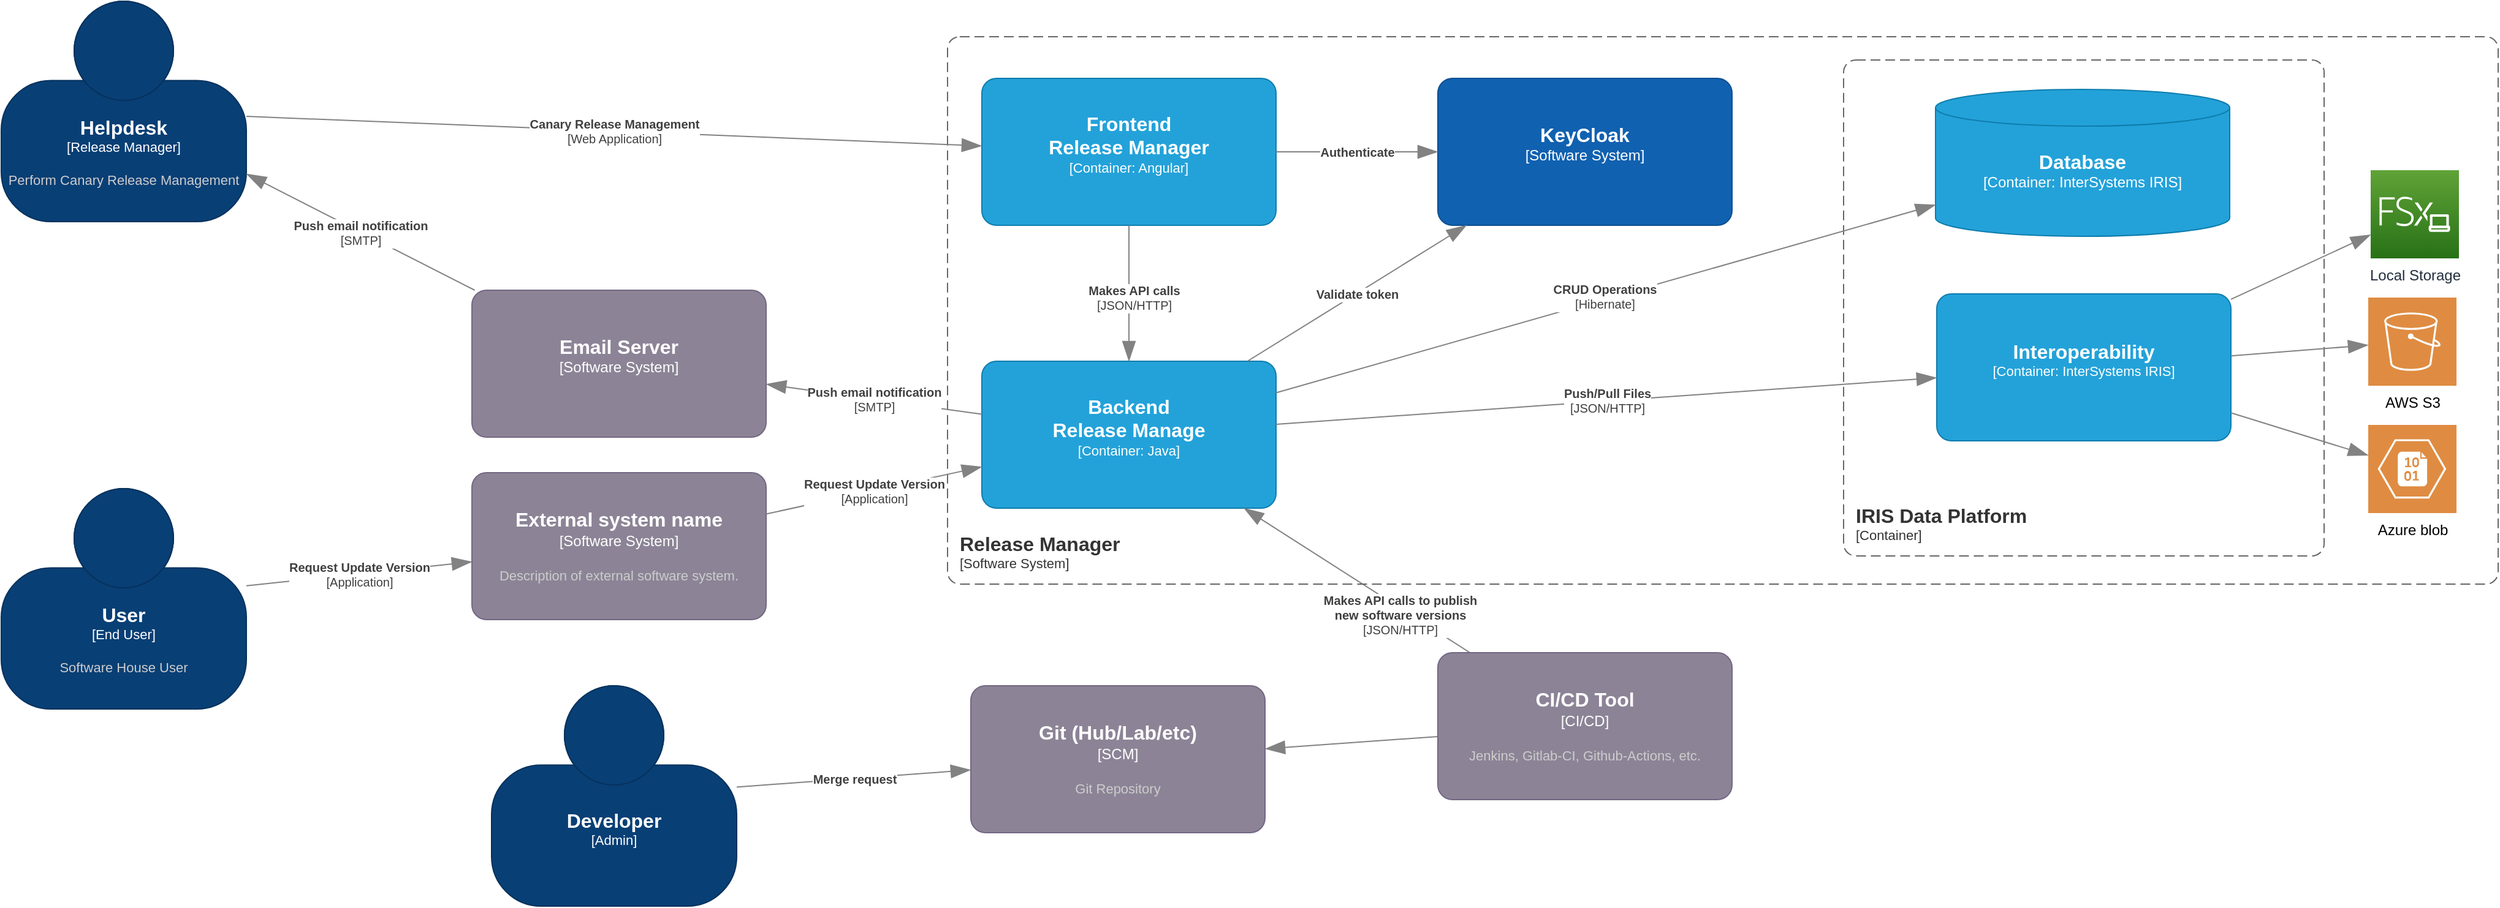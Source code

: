 <mxfile version="22.1.2" type="device" pages="2">
  <diagram name="C4 v2" id="Rm9nsDTUL99_mJDLzbuV">
    <mxGraphModel dx="1850" dy="601" grid="0" gridSize="10" guides="1" tooltips="1" connect="1" arrows="1" fold="1" page="0" pageScale="1" pageWidth="850" pageHeight="1100" math="0" shadow="0">
      <root>
        <mxCell id="OidycFPnf3PWo2gIwjQg-0" />
        <mxCell id="OidycFPnf3PWo2gIwjQg-1" parent="OidycFPnf3PWo2gIwjQg-0" />
        <object placeholders="1" c4Name="Frontend&#xa;Release Manager" c4Type="Container" c4Technology="Angular" c4Description="" label="&lt;font style=&quot;font-size: 16px&quot;&gt;&lt;b&gt;%c4Name%&lt;/b&gt;&lt;/font&gt;&lt;div&gt;[%c4Type%: %c4Technology%]&lt;/div&gt;&lt;br&gt;&lt;div&gt;&lt;font style=&quot;font-size: 11px&quot;&gt;&lt;font color=&quot;#E6E6E6&quot;&gt;%c4Description%&lt;/font&gt;&lt;/div&gt;" id="OidycFPnf3PWo2gIwjQg-2">
          <mxCell style="rounded=1;whiteSpace=wrap;html=1;fontSize=11;labelBackgroundColor=none;fillColor=#23A2D9;fontColor=#ffffff;align=center;arcSize=10;strokeColor=#0E7DAD;metaEdit=1;resizable=0;points=[[0.25,0,0],[0.5,0,0],[0.75,0,0],[1,0.25,0],[1,0.5,0],[1,0.75,0],[0.75,1,0],[0.5,1,0],[0.25,1,0],[0,0.75,0],[0,0.5,0],[0,0.25,0]];" parent="OidycFPnf3PWo2gIwjQg-1" vertex="1">
            <mxGeometry x="175" y="232" width="240" height="120" as="geometry" />
          </mxCell>
        </object>
        <object placeholders="1" c4Name="Backend&#xa;Release Manage" c4Type="Container" c4Technology="Java" c4Description="" label="&lt;font style=&quot;font-size: 16px&quot;&gt;&lt;b&gt;%c4Name%&lt;/b&gt;&lt;/font&gt;&lt;div&gt;[%c4Type%: %c4Technology%]&lt;/div&gt;&lt;br&gt;&lt;div&gt;&lt;font style=&quot;font-size: 11px&quot;&gt;&lt;font color=&quot;#E6E6E6&quot;&gt;%c4Description%&lt;/font&gt;&lt;/div&gt;" id="OidycFPnf3PWo2gIwjQg-3">
          <mxCell style="rounded=1;whiteSpace=wrap;html=1;fontSize=11;labelBackgroundColor=none;fillColor=#23A2D9;fontColor=#ffffff;align=center;arcSize=10;strokeColor=#0E7DAD;metaEdit=1;resizable=0;points=[[0.25,0,0],[0.5,0,0],[0.75,0,0],[1,0.25,0],[1,0.5,0],[1,0.75,0],[0.75,1,0],[0.5,1,0],[0.25,1,0],[0,0.75,0],[0,0.5,0],[0,0.25,0]];" parent="OidycFPnf3PWo2gIwjQg-1" vertex="1">
            <mxGeometry x="175" y="463" width="240" height="120" as="geometry" />
          </mxCell>
        </object>
        <object placeholders="1" c4Name="KeyCloak" c4Type="Software System" c4Description="" label="&lt;font style=&quot;font-size: 16px&quot;&gt;&lt;b&gt;%c4Name%&lt;/b&gt;&lt;/font&gt;&lt;div&gt;[%c4Type%]&lt;/div&gt;&lt;br&gt;&lt;div&gt;&lt;font style=&quot;font-size: 11px&quot;&gt;&lt;font color=&quot;#cccccc&quot;&gt;%c4Description%&lt;/font&gt;&lt;/div&gt;" id="OidycFPnf3PWo2gIwjQg-4">
          <mxCell style="rounded=1;whiteSpace=wrap;html=1;labelBackgroundColor=none;fillColor=#1061B0;fontColor=#ffffff;align=center;arcSize=10;strokeColor=#0D5091;metaEdit=1;resizable=0;points=[[0.25,0,0],[0.5,0,0],[0.75,0,0],[1,0.25,0],[1,0.5,0],[1,0.75,0],[0.75,1,0],[0.5,1,0],[0.25,1,0],[0,0.75,0],[0,0.5,0],[0,0.25,0]];" parent="OidycFPnf3PWo2gIwjQg-1" vertex="1">
            <mxGeometry x="547" y="232" width="240" height="120" as="geometry" />
          </mxCell>
        </object>
        <object placeholders="1" c4Type="Database" c4Container="Container" c4Technology="InterSystems IRIS" c4Description="" label="&lt;font style=&quot;font-size: 16px&quot;&gt;&lt;b&gt;%c4Type%&lt;/b&gt;&lt;/font&gt;&lt;div&gt;[%c4Container%:&amp;nbsp;%c4Technology%]&lt;/div&gt;&lt;br&gt;&lt;div&gt;&lt;font style=&quot;font-size: 11px&quot;&gt;&lt;font color=&quot;#E6E6E6&quot;&gt;%c4Description%&lt;/font&gt;&lt;/div&gt;" id="OidycFPnf3PWo2gIwjQg-5">
          <mxCell style="shape=cylinder3;size=15;whiteSpace=wrap;html=1;boundedLbl=1;rounded=0;labelBackgroundColor=none;fillColor=#23A2D9;fontSize=12;fontColor=#ffffff;align=center;strokeColor=#0E7DAD;metaEdit=1;points=[[0.5,0,0],[1,0.25,0],[1,0.5,0],[1,0.75,0],[0.5,1,0],[0,0.75,0],[0,0.5,0],[0,0.25,0]];resizable=0;" parent="OidycFPnf3PWo2gIwjQg-1" vertex="1">
            <mxGeometry x="953" y="241" width="240" height="120" as="geometry" />
          </mxCell>
        </object>
        <object placeholders="1" c4Name="Developer" c4Type="Admin" c4Description="" label="&lt;font style=&quot;font-size: 16px&quot;&gt;&lt;b&gt;%c4Name%&lt;/b&gt;&lt;/font&gt;&lt;div&gt;[%c4Type%]&lt;/div&gt;&lt;br&gt;&lt;div&gt;&lt;font style=&quot;font-size: 11px&quot;&gt;&lt;font color=&quot;#cccccc&quot;&gt;%c4Description%&lt;/font&gt;&lt;/div&gt;" id="OidycFPnf3PWo2gIwjQg-6">
          <mxCell style="html=1;fontSize=11;dashed=0;whiteSpace=wrap;fillColor=#083F75;strokeColor=#06315C;fontColor=#ffffff;shape=mxgraph.c4.person2;align=center;metaEdit=1;points=[[0.5,0,0],[1,0.5,0],[1,0.75,0],[0.75,1,0],[0.5,1,0],[0.25,1,0],[0,0.75,0],[0,0.5,0]];resizable=0;" parent="OidycFPnf3PWo2gIwjQg-1" vertex="1">
            <mxGeometry x="-225" y="728" width="200" height="180" as="geometry" />
          </mxCell>
        </object>
        <object placeholders="1" c4Type="Relationship" c4Description="Merge request" label="&lt;div style=&quot;text-align: left&quot;&gt;&lt;div style=&quot;text-align: center&quot;&gt;&lt;b&gt;%c4Description%&lt;/b&gt;&lt;/div&gt;" id="OidycFPnf3PWo2gIwjQg-9">
          <mxCell style="endArrow=blockThin;html=1;fontSize=10;fontColor=#404040;strokeWidth=1;endFill=1;strokeColor=#828282;elbow=vertical;metaEdit=1;endSize=14;startSize=14;jumpStyle=arc;jumpSize=16;rounded=0;" parent="OidycFPnf3PWo2gIwjQg-1" source="OidycFPnf3PWo2gIwjQg-6" target="kOtsqgBBQBoZ8l9FBDkH-9" edge="1">
            <mxGeometry width="240" relative="1" as="geometry">
              <mxPoint x="37" y="421" as="sourcePoint" />
              <mxPoint x="277" y="421" as="targetPoint" />
            </mxGeometry>
          </mxCell>
        </object>
        <object placeholders="1" c4Type="Relationship" c4Description="Authenticate" label="&lt;div style=&quot;text-align: left&quot;&gt;&lt;div style=&quot;text-align: center&quot;&gt;&lt;b&gt;%c4Description%&lt;/b&gt;&lt;/div&gt;" id="OidycFPnf3PWo2gIwjQg-11">
          <mxCell style="endArrow=blockThin;html=1;fontSize=10;fontColor=#404040;strokeWidth=1;endFill=1;strokeColor=#828282;elbow=vertical;metaEdit=1;endSize=14;startSize=14;jumpStyle=arc;jumpSize=16;rounded=0;" parent="OidycFPnf3PWo2gIwjQg-1" source="OidycFPnf3PWo2gIwjQg-2" target="OidycFPnf3PWo2gIwjQg-4" edge="1">
            <mxGeometry width="240" relative="1" as="geometry">
              <mxPoint x="43" y="402" as="sourcePoint" />
              <mxPoint x="181" y="330" as="targetPoint" />
            </mxGeometry>
          </mxCell>
        </object>
        <object placeholders="1" c4Type="Relationship" c4Description="Validate token" label="&lt;div style=&quot;text-align: left&quot;&gt;&lt;div style=&quot;text-align: center&quot;&gt;&lt;b&gt;%c4Description%&lt;/b&gt;&lt;/div&gt;" id="OidycFPnf3PWo2gIwjQg-12">
          <mxCell style="endArrow=blockThin;html=1;fontSize=10;fontColor=#404040;strokeWidth=1;endFill=1;strokeColor=#828282;elbow=vertical;metaEdit=1;endSize=14;startSize=14;jumpStyle=arc;jumpSize=16;rounded=0;" parent="OidycFPnf3PWo2gIwjQg-1" source="OidycFPnf3PWo2gIwjQg-3" target="OidycFPnf3PWo2gIwjQg-4" edge="1">
            <mxGeometry width="240" relative="1" as="geometry">
              <mxPoint x="301" y="270" as="sourcePoint" />
              <mxPoint x="343" y="123" as="targetPoint" />
            </mxGeometry>
          </mxCell>
        </object>
        <object placeholders="1" c4Type="Relationship" c4Description="" label="&lt;div style=&quot;text-align: left&quot;&gt;&lt;div style=&quot;text-align: center&quot;&gt;&lt;b&gt;%c4Description%&lt;/b&gt;&lt;/div&gt;" id="OidycFPnf3PWo2gIwjQg-14">
          <mxCell style="endArrow=blockThin;html=1;fontSize=10;fontColor=#404040;strokeWidth=1;endFill=1;strokeColor=#828282;elbow=vertical;metaEdit=1;endSize=14;startSize=14;jumpStyle=arc;jumpSize=16;rounded=0;" parent="OidycFPnf3PWo2gIwjQg-1" source="kOtsqgBBQBoZ8l9FBDkH-10" target="kOtsqgBBQBoZ8l9FBDkH-9" edge="1">
            <mxGeometry width="240" relative="1" as="geometry">
              <mxPoint x="475" y="549" as="sourcePoint" />
              <mxPoint x="621" y="391" as="targetPoint" />
            </mxGeometry>
          </mxCell>
        </object>
        <object placeholders="1" c4Type="Relationship" c4Technology="JSON/HTTP" c4Description="Makes API calls" label="&lt;div style=&quot;text-align: left&quot;&gt;&lt;div style=&quot;text-align: center&quot;&gt;&lt;b&gt;%c4Description%&lt;/b&gt;&lt;/div&gt;&lt;div style=&quot;text-align: center&quot;&gt;[%c4Technology%]&lt;/div&gt;&lt;/div&gt;" id="OidycFPnf3PWo2gIwjQg-15">
          <mxCell style="endArrow=blockThin;html=1;fontSize=10;fontColor=#404040;strokeWidth=1;endFill=1;strokeColor=#828282;elbow=vertical;metaEdit=1;endSize=14;startSize=14;jumpStyle=arc;jumpSize=16;rounded=0;edgeStyle=orthogonalEdgeStyle;" parent="OidycFPnf3PWo2gIwjQg-1" source="OidycFPnf3PWo2gIwjQg-2" target="OidycFPnf3PWo2gIwjQg-3" edge="1">
            <mxGeometry x="0.063" y="4" width="240" relative="1" as="geometry">
              <mxPoint x="340" y="433" as="sourcePoint" />
              <mxPoint x="505" y="319" as="targetPoint" />
              <mxPoint as="offset" />
            </mxGeometry>
          </mxCell>
        </object>
        <object placeholders="1" c4Type="Relationship" c4Technology="JSON/HTTP" c4Description="Makes API calls to publish&#xa;new software versions" label="&lt;div style=&quot;text-align: left&quot;&gt;&lt;div style=&quot;text-align: center&quot;&gt;&lt;b&gt;%c4Description%&lt;/b&gt;&lt;/div&gt;&lt;div style=&quot;text-align: center&quot;&gt;[%c4Technology%]&lt;/div&gt;&lt;/div&gt;" id="OidycFPnf3PWo2gIwjQg-16">
          <mxCell style="endArrow=blockThin;html=1;fontSize=10;fontColor=#404040;strokeWidth=1;endFill=1;strokeColor=#828282;elbow=vertical;metaEdit=1;endSize=14;startSize=14;jumpStyle=arc;jumpSize=16;rounded=0;" parent="OidycFPnf3PWo2gIwjQg-1" source="kOtsqgBBQBoZ8l9FBDkH-10" target="OidycFPnf3PWo2gIwjQg-3" edge="1">
            <mxGeometry x="-0.407" y="5" width="240" relative="1" as="geometry">
              <mxPoint x="421" y="332" as="sourcePoint" />
              <mxPoint x="529" y="332" as="targetPoint" />
              <mxPoint as="offset" />
            </mxGeometry>
          </mxCell>
        </object>
        <mxCell id="OidycFPnf3PWo2gIwjQg-17" value="Azure blob" style="sketch=0;pointerEvents=1;shadow=0;dashed=0;html=1;strokeColor=none;fillColor=#DF8C42;labelPosition=center;verticalLabelPosition=bottom;verticalAlign=top;align=center;outlineConnect=0;shape=mxgraph.veeam2.azure_blob;" parent="OidycFPnf3PWo2gIwjQg-1" vertex="1">
          <mxGeometry x="1306" y="515" width="72" height="72" as="geometry" />
        </mxCell>
        <mxCell id="OidycFPnf3PWo2gIwjQg-18" value="AWS S3" style="sketch=0;pointerEvents=1;shadow=0;dashed=0;html=1;strokeColor=none;fillColor=#DF8C42;labelPosition=center;verticalLabelPosition=bottom;verticalAlign=top;align=center;outlineConnect=0;shape=mxgraph.veeam2.aws_s3;" parent="OidycFPnf3PWo2gIwjQg-1" vertex="1">
          <mxGeometry x="1306" y="411" width="72" height="72" as="geometry" />
        </mxCell>
        <mxCell id="OidycFPnf3PWo2gIwjQg-19" value="Local Storage" style="sketch=0;points=[[0,0,0],[0.25,0,0],[0.5,0,0],[0.75,0,0],[1,0,0],[0,1,0],[0.25,1,0],[0.5,1,0],[0.75,1,0],[1,1,0],[0,0.25,0],[0,0.5,0],[0,0.75,0],[1,0.25,0],[1,0.5,0],[1,0.75,0]];outlineConnect=0;fontColor=#232F3E;gradientColor=#60A337;gradientDirection=north;fillColor=#277116;strokeColor=#ffffff;dashed=0;verticalLabelPosition=bottom;verticalAlign=top;align=center;html=1;fontSize=12;fontStyle=0;aspect=fixed;shape=mxgraph.aws4.resourceIcon;resIcon=mxgraph.aws4.fsx_for_windows_file_server;" parent="OidycFPnf3PWo2gIwjQg-1" vertex="1">
          <mxGeometry x="1308" y="307" width="72" height="72" as="geometry" />
        </mxCell>
        <object placeholders="1" c4Name="IRIS Data Platform" c4Type="SystemScopeBoundary" c4Application="Container" label="&lt;font style=&quot;font-size: 16px&quot;&gt;&lt;b&gt;&lt;div style=&quot;text-align: left&quot;&gt;%c4Name%&lt;/div&gt;&lt;/b&gt;&lt;/font&gt;&lt;div style=&quot;text-align: left&quot;&gt;[%c4Application%]&lt;/div&gt;" id="kOtsqgBBQBoZ8l9FBDkH-0">
          <mxCell style="rounded=1;fontSize=11;whiteSpace=wrap;html=1;dashed=1;arcSize=20;fillColor=none;strokeColor=#666666;fontColor=#333333;labelBackgroundColor=none;align=left;verticalAlign=bottom;labelBorderColor=none;spacingTop=0;spacing=10;dashPattern=8 4;metaEdit=1;rotatable=0;perimeter=rectanglePerimeter;noLabel=0;labelPadding=0;allowArrows=0;connectable=0;expand=0;recursiveResize=0;editable=1;pointerEvents=0;absoluteArcSize=1;points=[[0.25,0,0],[0.5,0,0],[0.75,0,0],[1,0.25,0],[1,0.5,0],[1,0.75,0],[0.75,1,0],[0.5,1,0],[0.25,1,0],[0,0.75,0],[0,0.5,0],[0,0.25,0]];" parent="OidycFPnf3PWo2gIwjQg-1" vertex="1">
            <mxGeometry x="878" y="217" width="392" height="405" as="geometry" />
          </mxCell>
        </object>
        <object placeholders="1" c4Name="Interoperability" c4Type="Container" c4Technology="InterSystems IRIS" c4Description="" label="&lt;font style=&quot;font-size: 16px&quot;&gt;&lt;b&gt;%c4Name%&lt;/b&gt;&lt;/font&gt;&lt;div&gt;[%c4Type%: %c4Technology%]&lt;/div&gt;&lt;br&gt;&lt;div&gt;&lt;font style=&quot;font-size: 11px&quot;&gt;&lt;font color=&quot;#E6E6E6&quot;&gt;%c4Description%&lt;/font&gt;&lt;/div&gt;" id="kOtsqgBBQBoZ8l9FBDkH-1">
          <mxCell style="rounded=1;whiteSpace=wrap;html=1;fontSize=11;labelBackgroundColor=none;fillColor=#23A2D9;fontColor=#ffffff;align=center;arcSize=10;strokeColor=#0E7DAD;metaEdit=1;resizable=0;points=[[0.25,0,0],[0.5,0,0],[0.75,0,0],[1,0.25,0],[1,0.5,0],[1,0.75,0],[0.75,1,0],[0.5,1,0],[0.25,1,0],[0,0.75,0],[0,0.5,0],[0,0.25,0]];" parent="OidycFPnf3PWo2gIwjQg-1" vertex="1">
            <mxGeometry x="954" y="408" width="240" height="120" as="geometry" />
          </mxCell>
        </object>
        <object placeholders="1" c4Type="Relationship" c4Description=" " label="&lt;div style=&quot;text-align: left&quot;&gt;&lt;div style=&quot;text-align: center&quot;&gt;&lt;b&gt;%c4Description%&lt;/b&gt;&lt;/div&gt;" id="kOtsqgBBQBoZ8l9FBDkH-3">
          <mxCell style="endArrow=blockThin;html=1;fontSize=10;fontColor=#404040;strokeWidth=1;endFill=1;strokeColor=#828282;elbow=vertical;metaEdit=1;endSize=14;startSize=14;jumpStyle=arc;jumpSize=16;rounded=0;" parent="OidycFPnf3PWo2gIwjQg-1" source="kOtsqgBBQBoZ8l9FBDkH-1" target="OidycFPnf3PWo2gIwjQg-17" edge="1">
            <mxGeometry width="240" relative="1" as="geometry">
              <mxPoint x="830" y="438" as="sourcePoint" />
              <mxPoint x="964" y="459" as="targetPoint" />
            </mxGeometry>
          </mxCell>
        </object>
        <object placeholders="1" c4Type="Relationship" c4Description=" " label="&lt;div style=&quot;text-align: left&quot;&gt;&lt;div style=&quot;text-align: center&quot;&gt;&lt;b&gt;%c4Description%&lt;/b&gt;&lt;/div&gt;" id="kOtsqgBBQBoZ8l9FBDkH-4">
          <mxCell style="endArrow=blockThin;html=1;fontSize=10;fontColor=#404040;strokeWidth=1;endFill=1;strokeColor=#828282;elbow=vertical;metaEdit=1;endSize=14;startSize=14;jumpStyle=arc;jumpSize=16;rounded=0;" parent="OidycFPnf3PWo2gIwjQg-1" source="kOtsqgBBQBoZ8l9FBDkH-1" target="OidycFPnf3PWo2gIwjQg-18" edge="1">
            <mxGeometry width="240" relative="1" as="geometry">
              <mxPoint x="1084" y="538" as="sourcePoint" />
              <mxPoint x="1006" y="702" as="targetPoint" />
            </mxGeometry>
          </mxCell>
        </object>
        <object placeholders="1" c4Type="Relationship" c4Description=" " label="&lt;div style=&quot;text-align: left&quot;&gt;&lt;div style=&quot;text-align: center&quot;&gt;&lt;b&gt;%c4Description%&lt;/b&gt;&lt;/div&gt;" id="kOtsqgBBQBoZ8l9FBDkH-5">
          <mxCell style="endArrow=blockThin;html=1;fontSize=10;fontColor=#404040;strokeWidth=1;endFill=1;strokeColor=#828282;elbow=vertical;metaEdit=1;endSize=14;startSize=14;jumpStyle=arc;jumpSize=16;rounded=0;" parent="OidycFPnf3PWo2gIwjQg-1" source="kOtsqgBBQBoZ8l9FBDkH-1" target="OidycFPnf3PWo2gIwjQg-19" edge="1">
            <mxGeometry width="240" relative="1" as="geometry">
              <mxPoint x="1084" y="538" as="sourcePoint" />
              <mxPoint x="1066" y="702" as="targetPoint" />
            </mxGeometry>
          </mxCell>
        </object>
        <object placeholders="1" c4Name="Release Manager" c4Type="SystemScopeBoundary" c4Application="Software System" label="&lt;font style=&quot;font-size: 16px&quot;&gt;&lt;b&gt;&lt;div style=&quot;text-align: left&quot;&gt;%c4Name%&lt;/div&gt;&lt;/b&gt;&lt;/font&gt;&lt;div style=&quot;text-align: left&quot;&gt;[%c4Application%]&lt;/div&gt;" id="kOtsqgBBQBoZ8l9FBDkH-8">
          <mxCell style="rounded=1;fontSize=11;whiteSpace=wrap;html=1;dashed=1;arcSize=20;fillColor=none;strokeColor=#666666;fontColor=#333333;labelBackgroundColor=none;align=left;verticalAlign=bottom;labelBorderColor=none;spacingTop=0;spacing=10;dashPattern=8 4;metaEdit=1;rotatable=0;perimeter=rectanglePerimeter;noLabel=0;labelPadding=0;allowArrows=0;connectable=0;expand=0;recursiveResize=0;editable=1;pointerEvents=0;absoluteArcSize=1;points=[[0.25,0,0],[0.5,0,0],[0.75,0,0],[1,0.25,0],[1,0.5,0],[1,0.75,0],[0.75,1,0],[0.5,1,0],[0.25,1,0],[0,0.75,0],[0,0.5,0],[0,0.25,0]];" parent="OidycFPnf3PWo2gIwjQg-1" vertex="1">
            <mxGeometry x="147" y="198" width="1265" height="447" as="geometry" />
          </mxCell>
        </object>
        <object placeholders="1" c4Name="Git (Hub/Lab/etc)" c4Type="SCM" c4Description="Git Repository" label="&lt;font style=&quot;font-size: 16px&quot;&gt;&lt;b&gt;%c4Name%&lt;/b&gt;&lt;/font&gt;&lt;div&gt;[%c4Type%]&lt;/div&gt;&lt;br&gt;&lt;div&gt;&lt;font style=&quot;font-size: 11px&quot;&gt;&lt;font color=&quot;#cccccc&quot;&gt;%c4Description%&lt;/font&gt;&lt;/div&gt;" id="kOtsqgBBQBoZ8l9FBDkH-9">
          <mxCell style="rounded=1;whiteSpace=wrap;html=1;labelBackgroundColor=none;fillColor=#8C8496;fontColor=#ffffff;align=center;arcSize=10;strokeColor=#736782;metaEdit=1;resizable=0;points=[[0.25,0,0],[0.5,0,0],[0.75,0,0],[1,0.25,0],[1,0.5,0],[1,0.75,0],[0.75,1,0],[0.5,1,0],[0.25,1,0],[0,0.75,0],[0,0.5,0],[0,0.25,0]];" parent="OidycFPnf3PWo2gIwjQg-1" vertex="1">
            <mxGeometry x="166" y="728" width="240" height="120" as="geometry" />
          </mxCell>
        </object>
        <object placeholders="1" c4Name="CI/CD Tool" c4Type="CI/CD" c4Description="Jenkins, Gitlab-CI, Github-Actions, etc." label="&lt;font style=&quot;font-size: 16px&quot;&gt;&lt;b&gt;%c4Name%&lt;/b&gt;&lt;/font&gt;&lt;div&gt;[%c4Type%]&lt;/div&gt;&lt;br&gt;&lt;div&gt;&lt;font style=&quot;font-size: 11px&quot;&gt;&lt;font color=&quot;#cccccc&quot;&gt;%c4Description%&lt;/font&gt;&lt;/div&gt;" id="kOtsqgBBQBoZ8l9FBDkH-10">
          <mxCell style="rounded=1;whiteSpace=wrap;html=1;labelBackgroundColor=none;fillColor=#8C8496;fontColor=#ffffff;align=center;arcSize=10;strokeColor=#736782;metaEdit=1;resizable=0;points=[[0.25,0,0],[0.5,0,0],[0.75,0,0],[1,0.25,0],[1,0.5,0],[1,0.75,0],[0.75,1,0],[0.5,1,0],[0.25,1,0],[0,0.75,0],[0,0.5,0],[0,0.25,0]];" parent="OidycFPnf3PWo2gIwjQg-1" vertex="1">
            <mxGeometry x="547" y="701" width="240" height="120" as="geometry" />
          </mxCell>
        </object>
        <object placeholders="1" c4Name="Helpdesk" c4Type="Release Manager" c4Description="Perform Canary Release Management" label="&lt;font style=&quot;font-size: 16px&quot;&gt;&lt;b&gt;%c4Name%&lt;/b&gt;&lt;/font&gt;&lt;div&gt;[%c4Type%]&lt;/div&gt;&lt;br&gt;&lt;div&gt;&lt;font style=&quot;font-size: 11px&quot;&gt;&lt;font color=&quot;#cccccc&quot;&gt;%c4Description%&lt;/font&gt;&lt;/div&gt;" id="kOtsqgBBQBoZ8l9FBDkH-11">
          <mxCell style="html=1;fontSize=11;dashed=0;whiteSpace=wrap;fillColor=#083F75;strokeColor=#06315C;fontColor=#ffffff;shape=mxgraph.c4.person2;align=center;metaEdit=1;points=[[0.5,0,0],[1,0.5,0],[1,0.75,0],[0.75,1,0],[0.5,1,0],[0.25,1,0],[0,0.75,0],[0,0.5,0]];resizable=0;" parent="OidycFPnf3PWo2gIwjQg-1" vertex="1">
            <mxGeometry x="-625" y="169" width="200" height="180" as="geometry" />
          </mxCell>
        </object>
        <object placeholders="1" c4Type="Relationship" c4Technology="Web Application" c4Description="Canary Release Management" label="&lt;div style=&quot;text-align: left&quot;&gt;&lt;div style=&quot;text-align: center&quot;&gt;&lt;b&gt;%c4Description%&lt;/b&gt;&lt;/div&gt;&lt;div style=&quot;text-align: center&quot;&gt;[%c4Technology%]&lt;/div&gt;&lt;/div&gt;" id="kOtsqgBBQBoZ8l9FBDkH-13">
          <mxCell style="endArrow=blockThin;html=1;fontSize=10;fontColor=#404040;strokeWidth=1;endFill=1;strokeColor=#828282;elbow=vertical;metaEdit=1;endSize=14;startSize=14;jumpStyle=arc;jumpSize=16;rounded=0;" parent="OidycFPnf3PWo2gIwjQg-1" source="kOtsqgBBQBoZ8l9FBDkH-11" target="OidycFPnf3PWo2gIwjQg-2" edge="1">
            <mxGeometry width="240" relative="1" as="geometry">
              <mxPoint x="-193" y="492" as="sourcePoint" />
              <mxPoint x="47" y="492" as="targetPoint" />
            </mxGeometry>
          </mxCell>
        </object>
        <object placeholders="1" c4Name="User" c4Type="End User" c4Description="Software House User" label="&lt;font style=&quot;font-size: 16px&quot;&gt;&lt;b&gt;%c4Name%&lt;/b&gt;&lt;/font&gt;&lt;div&gt;[%c4Type%]&lt;/div&gt;&lt;br&gt;&lt;div&gt;&lt;font style=&quot;font-size: 11px&quot;&gt;&lt;font color=&quot;#cccccc&quot;&gt;%c4Description%&lt;/font&gt;&lt;/div&gt;" id="kOtsqgBBQBoZ8l9FBDkH-14">
          <mxCell style="html=1;fontSize=11;dashed=0;whiteSpace=wrap;fillColor=#083F75;strokeColor=#06315C;fontColor=#ffffff;shape=mxgraph.c4.person2;align=center;metaEdit=1;points=[[0.5,0,0],[1,0.5,0],[1,0.75,0],[0.75,1,0],[0.5,1,0],[0.25,1,0],[0,0.75,0],[0,0.5,0]];resizable=0;" parent="OidycFPnf3PWo2gIwjQg-1" vertex="1">
            <mxGeometry x="-625" y="567" width="200" height="180" as="geometry" />
          </mxCell>
        </object>
        <object placeholders="1" c4Type="Relationship" c4Technology="Application" c4Description="Request Update Version" label="&lt;div style=&quot;text-align: left&quot;&gt;&lt;div style=&quot;text-align: center&quot;&gt;&lt;b&gt;%c4Description%&lt;/b&gt;&lt;/div&gt;&lt;div style=&quot;text-align: center&quot;&gt;[%c4Technology%]&lt;/div&gt;&lt;/div&gt;" id="kOtsqgBBQBoZ8l9FBDkH-15">
          <mxCell style="endArrow=blockThin;html=1;fontSize=10;fontColor=#404040;strokeWidth=1;endFill=1;strokeColor=#828282;elbow=vertical;metaEdit=1;endSize=14;startSize=14;jumpStyle=arc;jumpSize=16;rounded=0;" parent="OidycFPnf3PWo2gIwjQg-1" source="kOtsqgBBQBoZ8l9FBDkH-14" target="kOtsqgBBQBoZ8l9FBDkH-16" edge="1">
            <mxGeometry width="240" relative="1" as="geometry">
              <mxPoint x="-15" y="311" as="sourcePoint" />
              <mxPoint x="185" y="305" as="targetPoint" />
            </mxGeometry>
          </mxCell>
        </object>
        <object placeholders="1" c4Name="External system name" c4Type="Software System" c4Description="Description of external software system." label="&lt;font style=&quot;font-size: 16px&quot;&gt;&lt;b&gt;%c4Name%&lt;/b&gt;&lt;/font&gt;&lt;div&gt;[%c4Type%]&lt;/div&gt;&lt;br&gt;&lt;div&gt;&lt;font style=&quot;font-size: 11px&quot;&gt;&lt;font color=&quot;#cccccc&quot;&gt;%c4Description%&lt;/font&gt;&lt;/div&gt;" id="kOtsqgBBQBoZ8l9FBDkH-16">
          <mxCell style="rounded=1;whiteSpace=wrap;html=1;labelBackgroundColor=none;fillColor=#8C8496;fontColor=#ffffff;align=center;arcSize=10;strokeColor=#736782;metaEdit=1;resizable=0;points=[[0.25,0,0],[0.5,0,0],[0.75,0,0],[1,0.25,0],[1,0.5,0],[1,0.75,0],[0.75,1,0],[0.5,1,0],[0.25,1,0],[0,0.75,0],[0,0.5,0],[0,0.25,0]];" parent="OidycFPnf3PWo2gIwjQg-1" vertex="1">
            <mxGeometry x="-241" y="554" width="240" height="120" as="geometry" />
          </mxCell>
        </object>
        <object placeholders="1" c4Type="Relationship" c4Technology="Application" c4Description="Request Update Version" label="&lt;div style=&quot;text-align: left&quot;&gt;&lt;div style=&quot;text-align: center&quot;&gt;&lt;b&gt;%c4Description%&lt;/b&gt;&lt;/div&gt;&lt;div style=&quot;text-align: center&quot;&gt;[%c4Technology%]&lt;/div&gt;&lt;/div&gt;" id="kOtsqgBBQBoZ8l9FBDkH-17">
          <mxCell style="endArrow=blockThin;html=1;fontSize=10;fontColor=#404040;strokeWidth=1;endFill=1;strokeColor=#828282;elbow=vertical;metaEdit=1;endSize=14;startSize=14;jumpStyle=arc;jumpSize=16;rounded=0;" parent="OidycFPnf3PWo2gIwjQg-1" source="kOtsqgBBQBoZ8l9FBDkH-16" target="OidycFPnf3PWo2gIwjQg-3" edge="1">
            <mxGeometry width="240" relative="1" as="geometry">
              <mxPoint x="-417" y="551" as="sourcePoint" />
              <mxPoint x="-233" y="564" as="targetPoint" />
            </mxGeometry>
          </mxCell>
        </object>
        <object placeholders="1" c4Type="Relationship" c4Technology="JSON/HTTP" c4Description="Push/Pull Files" label="&lt;div style=&quot;text-align: left&quot;&gt;&lt;div style=&quot;text-align: center&quot;&gt;&lt;b&gt;%c4Description%&lt;/b&gt;&lt;/div&gt;&lt;div style=&quot;text-align: center&quot;&gt;[%c4Technology%]&lt;/div&gt;&lt;/div&gt;" id="kOtsqgBBQBoZ8l9FBDkH-18">
          <mxCell style="endArrow=blockThin;html=1;fontSize=10;fontColor=#404040;strokeWidth=1;endFill=1;strokeColor=#828282;elbow=vertical;metaEdit=1;endSize=14;startSize=14;jumpStyle=arc;jumpSize=16;rounded=0;" parent="OidycFPnf3PWo2gIwjQg-1" source="OidycFPnf3PWo2gIwjQg-3" target="kOtsqgBBQBoZ8l9FBDkH-1" edge="1">
            <mxGeometry x="0.002" width="240" relative="1" as="geometry">
              <mxPoint x="583" y="711" as="sourcePoint" />
              <mxPoint x="399" y="593" as="targetPoint" />
              <mxPoint as="offset" />
            </mxGeometry>
          </mxCell>
        </object>
        <object placeholders="1" c4Type="Relationship" c4Technology="Hibernate" c4Description="CRUD Operations" label="&lt;div style=&quot;text-align: left&quot;&gt;&lt;div style=&quot;text-align: center&quot;&gt;&lt;b&gt;%c4Description%&lt;/b&gt;&lt;/div&gt;&lt;div style=&quot;text-align: center&quot;&gt;[%c4Technology%]&lt;/div&gt;&lt;/div&gt;" id="kOtsqgBBQBoZ8l9FBDkH-19">
          <mxCell style="endArrow=blockThin;html=1;fontSize=10;fontColor=#404040;strokeWidth=1;endFill=1;strokeColor=#828282;elbow=vertical;metaEdit=1;endSize=14;startSize=14;jumpStyle=arc;jumpSize=16;rounded=0;" parent="OidycFPnf3PWo2gIwjQg-1" source="OidycFPnf3PWo2gIwjQg-3" target="OidycFPnf3PWo2gIwjQg-5" edge="1">
            <mxGeometry x="-0.002" y="2" width="240" relative="1" as="geometry">
              <mxPoint x="425" y="525" as="sourcePoint" />
              <mxPoint x="964" y="486" as="targetPoint" />
              <mxPoint as="offset" />
            </mxGeometry>
          </mxCell>
        </object>
        <object placeholders="1" c4Type="Relationship" c4Technology="SMTP" c4Description="Push email notification" label="&lt;div style=&quot;text-align: left&quot;&gt;&lt;div style=&quot;text-align: center&quot;&gt;&lt;b&gt;%c4Description%&lt;/b&gt;&lt;/div&gt;&lt;div style=&quot;text-align: center&quot;&gt;[%c4Technology%]&lt;/div&gt;&lt;/div&gt;" id="384ptBGBk_5w6SnO6L1Q-0">
          <mxCell style="endArrow=blockThin;html=1;fontSize=10;fontColor=#404040;strokeWidth=1;endFill=1;strokeColor=#828282;elbow=vertical;metaEdit=1;endSize=14;startSize=14;jumpStyle=arc;jumpSize=16;rounded=0;" parent="OidycFPnf3PWo2gIwjQg-1" source="OidycFPnf3PWo2gIwjQg-3" target="384ptBGBk_5w6SnO6L1Q-1" edge="1">
            <mxGeometry width="240" relative="1" as="geometry">
              <mxPoint x="-15" y="311" as="sourcePoint" />
              <mxPoint x="-91" y="366" as="targetPoint" />
            </mxGeometry>
          </mxCell>
        </object>
        <object placeholders="1" c4Name="Email Server" c4Type="Software System" c4Description="" label="&lt;font style=&quot;font-size: 16px&quot;&gt;&lt;b&gt;%c4Name%&lt;/b&gt;&lt;/font&gt;&lt;div&gt;[%c4Type%]&lt;/div&gt;&lt;br&gt;&lt;div&gt;&lt;font style=&quot;font-size: 11px&quot;&gt;&lt;font color=&quot;#cccccc&quot;&gt;%c4Description%&lt;/font&gt;&lt;/div&gt;" id="384ptBGBk_5w6SnO6L1Q-1">
          <mxCell style="rounded=1;whiteSpace=wrap;html=1;labelBackgroundColor=none;fillColor=#8C8496;fontColor=#ffffff;align=center;arcSize=10;strokeColor=#736782;metaEdit=1;resizable=0;points=[[0.25,0,0],[0.5,0,0],[0.75,0,0],[1,0.25,0],[1,0.5,0],[1,0.75,0],[0.75,1,0],[0.5,1,0],[0.25,1,0],[0,0.75,0],[0,0.5,0],[0,0.25,0]];" parent="OidycFPnf3PWo2gIwjQg-1" vertex="1">
            <mxGeometry x="-241" y="405" width="240" height="120" as="geometry" />
          </mxCell>
        </object>
        <object placeholders="1" c4Type="Relationship" c4Technology="SMTP" c4Description="Push email notification" label="&lt;div style=&quot;text-align: left&quot;&gt;&lt;div style=&quot;text-align: center&quot;&gt;&lt;b&gt;%c4Description%&lt;/b&gt;&lt;/div&gt;&lt;div style=&quot;text-align: center&quot;&gt;[%c4Technology%]&lt;/div&gt;&lt;/div&gt;" id="384ptBGBk_5w6SnO6L1Q-2">
          <mxCell style="endArrow=blockThin;html=1;fontSize=10;fontColor=#404040;strokeWidth=1;endFill=1;strokeColor=#828282;elbow=vertical;metaEdit=1;endSize=14;startSize=14;jumpStyle=arc;jumpSize=16;rounded=0;" parent="OidycFPnf3PWo2gIwjQg-1" source="384ptBGBk_5w6SnO6L1Q-1" target="kOtsqgBBQBoZ8l9FBDkH-11" edge="1">
            <mxGeometry width="240" relative="1" as="geometry">
              <mxPoint x="185" y="517" as="sourcePoint" />
              <mxPoint x="5" y="494" as="targetPoint" />
            </mxGeometry>
          </mxCell>
        </object>
      </root>
    </mxGraphModel>
  </diagram>
  <diagram id="iwOqxnllTojqNZdXZOZg" name="C4">
    <mxGraphModel dx="1450" dy="601" grid="0" gridSize="10" guides="1" tooltips="1" connect="1" arrows="1" fold="1" page="0" pageScale="1" pageWidth="850" pageHeight="1100" math="0" shadow="0">
      <root>
        <mxCell id="0" />
        <mxCell id="1" parent="0" />
        <object placeholders="1" c4Name="Frontend&#xa;Relase Manager" c4Type="Container" c4Technology="Angular" c4Description="" label="&lt;font style=&quot;font-size: 16px&quot;&gt;&lt;b&gt;%c4Name%&lt;/b&gt;&lt;/font&gt;&lt;div&gt;[%c4Type%: %c4Technology%]&lt;/div&gt;&lt;br&gt;&lt;div&gt;&lt;font style=&quot;font-size: 11px&quot;&gt;&lt;font color=&quot;#E6E6E6&quot;&gt;%c4Description%&lt;/font&gt;&lt;/div&gt;" id="luAe04mZIrRHAb25vKh8-2">
          <mxCell style="rounded=1;whiteSpace=wrap;html=1;fontSize=11;labelBackgroundColor=none;fillColor=#23A2D9;fontColor=#ffffff;align=center;arcSize=10;strokeColor=#0E7DAD;metaEdit=1;resizable=0;points=[[0.25,0,0],[0.5,0,0],[0.75,0,0],[1,0.25,0],[1,0.5,0],[1,0.75,0],[0.75,1,0],[0.5,1,0],[0.25,1,0],[0,0.75,0],[0,0.5,0],[0,0.25,0]];" parent="1" vertex="1">
            <mxGeometry x="171" y="262" width="240" height="120" as="geometry" />
          </mxCell>
        </object>
        <object placeholders="1" c4Name="Backend&#xa;Relase Manage" c4Type="Container" c4Technology="Java" c4Description="" label="&lt;font style=&quot;font-size: 16px&quot;&gt;&lt;b&gt;%c4Name%&lt;/b&gt;&lt;/font&gt;&lt;div&gt;[%c4Type%: %c4Technology%]&lt;/div&gt;&lt;br&gt;&lt;div&gt;&lt;font style=&quot;font-size: 11px&quot;&gt;&lt;font color=&quot;#E6E6E6&quot;&gt;%c4Description%&lt;/font&gt;&lt;/div&gt;" id="luAe04mZIrRHAb25vKh8-3">
          <mxCell style="rounded=1;whiteSpace=wrap;html=1;fontSize=11;labelBackgroundColor=none;fillColor=#23A2D9;fontColor=#ffffff;align=center;arcSize=10;strokeColor=#0E7DAD;metaEdit=1;resizable=0;points=[[0.25,0,0],[0.5,0,0],[0.75,0,0],[1,0.25,0],[1,0.5,0],[1,0.75,0],[0.75,1,0],[0.5,1,0],[0.25,1,0],[0,0.75,0],[0,0.5,0],[0,0.25,0]];" parent="1" vertex="1">
            <mxGeometry x="519" y="262" width="240" height="120" as="geometry" />
          </mxCell>
        </object>
        <object placeholders="1" c4Name="KeyCloak" c4Type="Software System" c4Description="" label="&lt;font style=&quot;font-size: 16px&quot;&gt;&lt;b&gt;%c4Name%&lt;/b&gt;&lt;/font&gt;&lt;div&gt;[%c4Type%]&lt;/div&gt;&lt;br&gt;&lt;div&gt;&lt;font style=&quot;font-size: 11px&quot;&gt;&lt;font color=&quot;#cccccc&quot;&gt;%c4Description%&lt;/font&gt;&lt;/div&gt;" id="luAe04mZIrRHAb25vKh8-6">
          <mxCell style="rounded=1;whiteSpace=wrap;html=1;labelBackgroundColor=none;fillColor=#1061B0;fontColor=#ffffff;align=center;arcSize=10;strokeColor=#0D5091;metaEdit=1;resizable=0;points=[[0.25,0,0],[0.5,0,0],[0.75,0,0],[1,0.25,0],[1,0.5,0],[1,0.75,0],[0.75,1,0],[0.5,1,0],[0.25,1,0],[0,0.75,0],[0,0.5,0],[0,0.25,0]];" parent="1" vertex="1">
            <mxGeometry x="342" y="54" width="240" height="120" as="geometry" />
          </mxCell>
        </object>
        <object placeholders="1" c4Type="InterSystems" c4Container="Container" c4Technology="IRIS" c4Description="" label="&lt;font style=&quot;font-size: 16px&quot;&gt;&lt;b&gt;%c4Type%&lt;/b&gt;&lt;/font&gt;&lt;div&gt;[%c4Container%:&amp;nbsp;%c4Technology%]&lt;/div&gt;&lt;br&gt;&lt;div&gt;&lt;font style=&quot;font-size: 11px&quot;&gt;&lt;font color=&quot;#E6E6E6&quot;&gt;%c4Description%&lt;/font&gt;&lt;/div&gt;" id="luAe04mZIrRHAb25vKh8-10">
          <mxCell style="shape=cylinder3;size=15;whiteSpace=wrap;html=1;boundedLbl=1;rounded=0;labelBackgroundColor=none;fillColor=#23A2D9;fontSize=12;fontColor=#ffffff;align=center;strokeColor=#0E7DAD;metaEdit=1;points=[[0.5,0,0],[1,0.25,0],[1,0.5,0],[1,0.75,0],[0.5,1,0],[0,0.75,0],[0,0.5,0],[0,0.25,0]];resizable=0;" parent="1" vertex="1">
            <mxGeometry x="814" y="262" width="240" height="120" as="geometry" />
          </mxCell>
        </object>
        <object placeholders="1" c4Name="User" c4Type="Admin" c4Description="" label="&lt;font style=&quot;font-size: 16px&quot;&gt;&lt;b&gt;%c4Name%&lt;/b&gt;&lt;/font&gt;&lt;div&gt;[%c4Type%]&lt;/div&gt;&lt;br&gt;&lt;div&gt;&lt;font style=&quot;font-size: 11px&quot;&gt;&lt;font color=&quot;#cccccc&quot;&gt;%c4Description%&lt;/font&gt;&lt;/div&gt;" id="luAe04mZIrRHAb25vKh8-12">
          <mxCell style="html=1;fontSize=11;dashed=0;whiteSpace=wrap;fillColor=#083F75;strokeColor=#06315C;fontColor=#ffffff;shape=mxgraph.c4.person2;align=center;metaEdit=1;points=[[0.5,0,0],[1,0.5,0],[1,0.75,0],[0.75,1,0],[0.5,1,0],[0.25,1,0],[0,0.75,0],[0,0.5,0]];resizable=0;" parent="1" vertex="1">
            <mxGeometry x="-167" y="302" width="200" height="180" as="geometry" />
          </mxCell>
        </object>
        <object placeholders="1" c4Name="GitHub" c4Type="SCM" c4Description="" label="&lt;font style=&quot;font-size: 16px&quot;&gt;&lt;b&gt;%c4Name%&lt;/b&gt;&lt;/font&gt;&lt;div&gt;[%c4Type%]&lt;/div&gt;&lt;br&gt;&lt;div&gt;&lt;font style=&quot;font-size: 11px&quot;&gt;&lt;font color=&quot;#cccccc&quot;&gt;%c4Description%&lt;/font&gt;&lt;/div&gt;" id="luAe04mZIrRHAb25vKh8-14">
          <mxCell style="rounded=1;whiteSpace=wrap;html=1;labelBackgroundColor=none;fillColor=#1061B0;fontColor=#ffffff;align=center;arcSize=10;strokeColor=#0D5091;metaEdit=1;resizable=0;points=[[0.25,0,0],[0.5,0,0],[0.75,0,0],[1,0.25,0],[1,0.5,0],[1,0.75,0],[0.75,1,0],[0.5,1,0],[0.25,1,0],[0,0.75,0],[0,0.5,0],[0,0.25,0]];" parent="1" vertex="1">
            <mxGeometry x="159" y="464" width="240" height="120" as="geometry" />
          </mxCell>
        </object>
        <object placeholders="1" c4Name="Jenkins" c4Type="CI/CD" c4Description="" label="&lt;font style=&quot;font-size: 16px&quot;&gt;&lt;b&gt;%c4Name%&lt;/b&gt;&lt;/font&gt;&lt;div&gt;[%c4Type%]&lt;/div&gt;&lt;br&gt;&lt;div&gt;&lt;font style=&quot;font-size: 11px&quot;&gt;&lt;font color=&quot;#cccccc&quot;&gt;%c4Description%&lt;/font&gt;&lt;/div&gt;" id="luAe04mZIrRHAb25vKh8-16">
          <mxCell style="rounded=1;whiteSpace=wrap;html=1;labelBackgroundColor=none;fillColor=#1061B0;fontColor=#ffffff;align=center;arcSize=10;strokeColor=#0D5091;metaEdit=1;resizable=0;points=[[0.25,0,0],[0.5,0,0],[0.75,0,0],[1,0.25,0],[1,0.5,0],[1,0.75,0],[0.75,1,0],[0.5,1,0],[0.25,1,0],[0,0.75,0],[0,0.5,0],[0,0.25,0]];" parent="1" vertex="1">
            <mxGeometry x="519" y="465" width="240" height="120" as="geometry" />
          </mxCell>
        </object>
        <object placeholders="1" c4Type="Relationship" c4Description="Merge request" label="&lt;div style=&quot;text-align: left&quot;&gt;&lt;div style=&quot;text-align: center&quot;&gt;&lt;b&gt;%c4Description%&lt;/b&gt;&lt;/div&gt;" id="luAe04mZIrRHAb25vKh8-20">
          <mxCell style="endArrow=blockThin;html=1;fontSize=10;fontColor=#404040;strokeWidth=1;endFill=1;strokeColor=#828282;elbow=vertical;metaEdit=1;endSize=14;startSize=14;jumpStyle=arc;jumpSize=16;rounded=0;edgeStyle=orthogonalEdgeStyle;exitX=1;exitY=0.75;exitDx=0;exitDy=0;exitPerimeter=0;" parent="1" source="luAe04mZIrRHAb25vKh8-12" target="luAe04mZIrRHAb25vKh8-14" edge="1">
            <mxGeometry width="240" relative="1" as="geometry">
              <mxPoint x="37" y="421" as="sourcePoint" />
              <mxPoint x="277" y="421" as="targetPoint" />
            </mxGeometry>
          </mxCell>
        </object>
        <object placeholders="1" c4Type="Relationship" c4Description="Release manage" label="&lt;div style=&quot;text-align: left&quot;&gt;&lt;div style=&quot;text-align: center&quot;&gt;&lt;b&gt;%c4Description%&lt;/b&gt;&lt;/div&gt;" id="luAe04mZIrRHAb25vKh8-21">
          <mxCell style="endArrow=blockThin;html=1;fontSize=10;fontColor=#404040;strokeWidth=1;endFill=1;strokeColor=#828282;elbow=vertical;metaEdit=1;endSize=14;startSize=14;jumpStyle=arc;jumpSize=16;rounded=0;edgeStyle=orthogonalEdgeStyle;entryX=0;entryY=0.5;entryDx=0;entryDy=0;entryPerimeter=0;" parent="1" source="luAe04mZIrRHAb25vKh8-12" target="luAe04mZIrRHAb25vKh8-2" edge="1">
            <mxGeometry width="240" relative="1" as="geometry">
              <mxPoint x="43" y="447" as="sourcePoint" />
              <mxPoint x="169" y="533" as="targetPoint" />
            </mxGeometry>
          </mxCell>
        </object>
        <object placeholders="1" c4Type="Relationship" c4Description="Authenticate" label="&lt;div style=&quot;text-align: left&quot;&gt;&lt;div style=&quot;text-align: center&quot;&gt;&lt;b&gt;%c4Description%&lt;/b&gt;&lt;/div&gt;" id="luAe04mZIrRHAb25vKh8-22">
          <mxCell style="endArrow=blockThin;html=1;fontSize=10;fontColor=#404040;strokeWidth=1;endFill=1;strokeColor=#828282;elbow=vertical;metaEdit=1;endSize=14;startSize=14;jumpStyle=arc;jumpSize=16;rounded=0;edgeStyle=orthogonalEdgeStyle;entryX=0;entryY=0.5;entryDx=0;entryDy=0;entryPerimeter=0;exitX=0.5;exitY=0;exitDx=0;exitDy=0;exitPerimeter=0;" parent="1" source="luAe04mZIrRHAb25vKh8-2" target="luAe04mZIrRHAb25vKh8-6" edge="1">
            <mxGeometry width="240" relative="1" as="geometry">
              <mxPoint x="43" y="402" as="sourcePoint" />
              <mxPoint x="181" y="330" as="targetPoint" />
            </mxGeometry>
          </mxCell>
        </object>
        <object placeholders="1" c4Type="Relationship" c4Description="Validate token" label="&lt;div style=&quot;text-align: left&quot;&gt;&lt;div style=&quot;text-align: center&quot;&gt;&lt;b&gt;%c4Description%&lt;/b&gt;&lt;/div&gt;" id="luAe04mZIrRHAb25vKh8-24">
          <mxCell style="endArrow=blockThin;html=1;fontSize=10;fontColor=#404040;strokeWidth=1;endFill=1;strokeColor=#828282;elbow=vertical;metaEdit=1;endSize=14;startSize=14;jumpStyle=arc;jumpSize=16;rounded=0;edgeStyle=orthogonalEdgeStyle;entryX=1;entryY=0.5;entryDx=0;entryDy=0;entryPerimeter=0;exitX=0.5;exitY=0;exitDx=0;exitDy=0;exitPerimeter=0;" parent="1" source="luAe04mZIrRHAb25vKh8-3" target="luAe04mZIrRHAb25vKh8-6" edge="1">
            <mxGeometry width="240" relative="1" as="geometry">
              <mxPoint x="301" y="270" as="sourcePoint" />
              <mxPoint x="343" y="123" as="targetPoint" />
            </mxGeometry>
          </mxCell>
        </object>
        <object placeholders="1" c4Type="Relationship" c4Description=" " label="&lt;div style=&quot;text-align: left&quot;&gt;&lt;div style=&quot;text-align: center&quot;&gt;&lt;b&gt;%c4Description%&lt;/b&gt;&lt;/div&gt;" id="luAe04mZIrRHAb25vKh8-26">
          <mxCell style="endArrow=blockThin;html=1;fontSize=10;fontColor=#404040;strokeWidth=1;endFill=1;strokeColor=#828282;elbow=vertical;metaEdit=1;endSize=14;startSize=14;jumpStyle=arc;jumpSize=16;rounded=0;edgeStyle=orthogonalEdgeStyle;entryX=0;entryY=0.5;entryDx=0;entryDy=0;entryPerimeter=0;exitX=1;exitY=0.5;exitDx=0;exitDy=0;exitPerimeter=0;" parent="1" source="luAe04mZIrRHAb25vKh8-3" target="luAe04mZIrRHAb25vKh8-10" edge="1">
            <mxGeometry width="240" relative="1" as="geometry">
              <mxPoint x="789" y="281" as="sourcePoint" />
              <mxPoint x="501" y="330" as="targetPoint" />
            </mxGeometry>
          </mxCell>
        </object>
        <object placeholders="1" c4Type="Relationship" c4Description="" label="&lt;div style=&quot;text-align: left&quot;&gt;&lt;div style=&quot;text-align: center&quot;&gt;&lt;b&gt;%c4Description%&lt;/b&gt;&lt;/div&gt;" id="luAe04mZIrRHAb25vKh8-28">
          <mxCell style="endArrow=blockThin;html=1;fontSize=10;fontColor=#404040;strokeWidth=1;endFill=1;strokeColor=#828282;elbow=vertical;metaEdit=1;endSize=14;startSize=14;jumpStyle=arc;jumpSize=16;rounded=0;edgeStyle=orthogonalEdgeStyle;entryX=1;entryY=0.5;entryDx=0;entryDy=0;entryPerimeter=0;exitX=0;exitY=0.5;exitDx=0;exitDy=0;exitPerimeter=0;" parent="1" source="luAe04mZIrRHAb25vKh8-16" target="luAe04mZIrRHAb25vKh8-14" edge="1">
            <mxGeometry width="240" relative="1" as="geometry">
              <mxPoint x="475" y="549" as="sourcePoint" />
              <mxPoint x="621" y="391" as="targetPoint" />
            </mxGeometry>
          </mxCell>
        </object>
        <object placeholders="1" c4Type="Relationship" c4Technology="e.g. JSON/HTTP" c4Description="e.g. Makes API calls" label="&lt;div style=&quot;text-align: left&quot;&gt;&lt;div style=&quot;text-align: center&quot;&gt;&lt;b&gt;%c4Description%&lt;/b&gt;&lt;/div&gt;&lt;div style=&quot;text-align: center&quot;&gt;[%c4Technology%]&lt;/div&gt;&lt;/div&gt;" id="luAe04mZIrRHAb25vKh8-30">
          <mxCell style="endArrow=blockThin;html=1;fontSize=10;fontColor=#404040;strokeWidth=1;endFill=1;strokeColor=#828282;elbow=vertical;metaEdit=1;endSize=14;startSize=14;jumpStyle=arc;jumpSize=16;rounded=0;edgeStyle=orthogonalEdgeStyle;exitX=1;exitY=0.5;exitDx=0;exitDy=0;exitPerimeter=0;entryX=0;entryY=0.5;entryDx=0;entryDy=0;entryPerimeter=0;" parent="1" source="luAe04mZIrRHAb25vKh8-2" target="luAe04mZIrRHAb25vKh8-3" edge="1">
            <mxGeometry y="17" width="240" relative="1" as="geometry">
              <mxPoint x="340" y="433" as="sourcePoint" />
              <mxPoint x="505" y="319" as="targetPoint" />
              <mxPoint as="offset" />
            </mxGeometry>
          </mxCell>
        </object>
        <object placeholders="1" c4Type="Relationship" c4Technology="e.g. JSON/HTTP" c4Description="e.g. Makes API calls" label="&lt;div style=&quot;text-align: left&quot;&gt;&lt;div style=&quot;text-align: center&quot;&gt;&lt;b&gt;%c4Description%&lt;/b&gt;&lt;/div&gt;&lt;div style=&quot;text-align: center&quot;&gt;[%c4Technology%]&lt;/div&gt;&lt;/div&gt;" id="luAe04mZIrRHAb25vKh8-33">
          <mxCell style="endArrow=blockThin;html=1;fontSize=10;fontColor=#404040;strokeWidth=1;endFill=1;strokeColor=#828282;elbow=vertical;metaEdit=1;endSize=14;startSize=14;jumpStyle=arc;jumpSize=16;rounded=0;edgeStyle=orthogonalEdgeStyle;" parent="1" source="luAe04mZIrRHAb25vKh8-16" target="luAe04mZIrRHAb25vKh8-3" edge="1">
            <mxGeometry y="17" width="240" relative="1" as="geometry">
              <mxPoint x="421" y="332" as="sourcePoint" />
              <mxPoint x="529" y="332" as="targetPoint" />
              <mxPoint as="offset" />
            </mxGeometry>
          </mxCell>
        </object>
        <mxCell id="luAe04mZIrRHAb25vKh8-34" value="Azure blob" style="sketch=0;pointerEvents=1;shadow=0;dashed=0;html=1;strokeColor=none;fillColor=#DF8C42;labelPosition=center;verticalLabelPosition=bottom;verticalAlign=top;align=center;outlineConnect=0;shape=mxgraph.veeam2.azure_blob;" parent="1" vertex="1">
          <mxGeometry x="835" y="409" width="70" height="70" as="geometry" />
        </mxCell>
        <mxCell id="luAe04mZIrRHAb25vKh8-35" value="AWS S3" style="sketch=0;pointerEvents=1;shadow=0;dashed=0;html=1;strokeColor=none;fillColor=#DF8C42;labelPosition=center;verticalLabelPosition=bottom;verticalAlign=top;align=center;outlineConnect=0;shape=mxgraph.veeam2.aws_s3;" parent="1" vertex="1">
          <mxGeometry x="912" y="409" width="61" height="71" as="geometry" />
        </mxCell>
        <mxCell id="luAe04mZIrRHAb25vKh8-36" value="Local Storage" style="sketch=0;points=[[0,0,0],[0.25,0,0],[0.5,0,0],[0.75,0,0],[1,0,0],[0,1,0],[0.25,1,0],[0.5,1,0],[0.75,1,0],[1,1,0],[0,0.25,0],[0,0.5,0],[0,0.75,0],[1,0.25,0],[1,0.5,0],[1,0.75,0]];outlineConnect=0;fontColor=#232F3E;gradientColor=#60A337;gradientDirection=north;fillColor=#277116;strokeColor=#ffffff;dashed=0;verticalLabelPosition=bottom;verticalAlign=top;align=center;html=1;fontSize=12;fontStyle=0;aspect=fixed;shape=mxgraph.aws4.resourceIcon;resIcon=mxgraph.aws4.fsx_for_windows_file_server;" parent="1" vertex="1">
          <mxGeometry x="980" y="408" width="72" height="72" as="geometry" />
        </mxCell>
      </root>
    </mxGraphModel>
  </diagram>
</mxfile>

